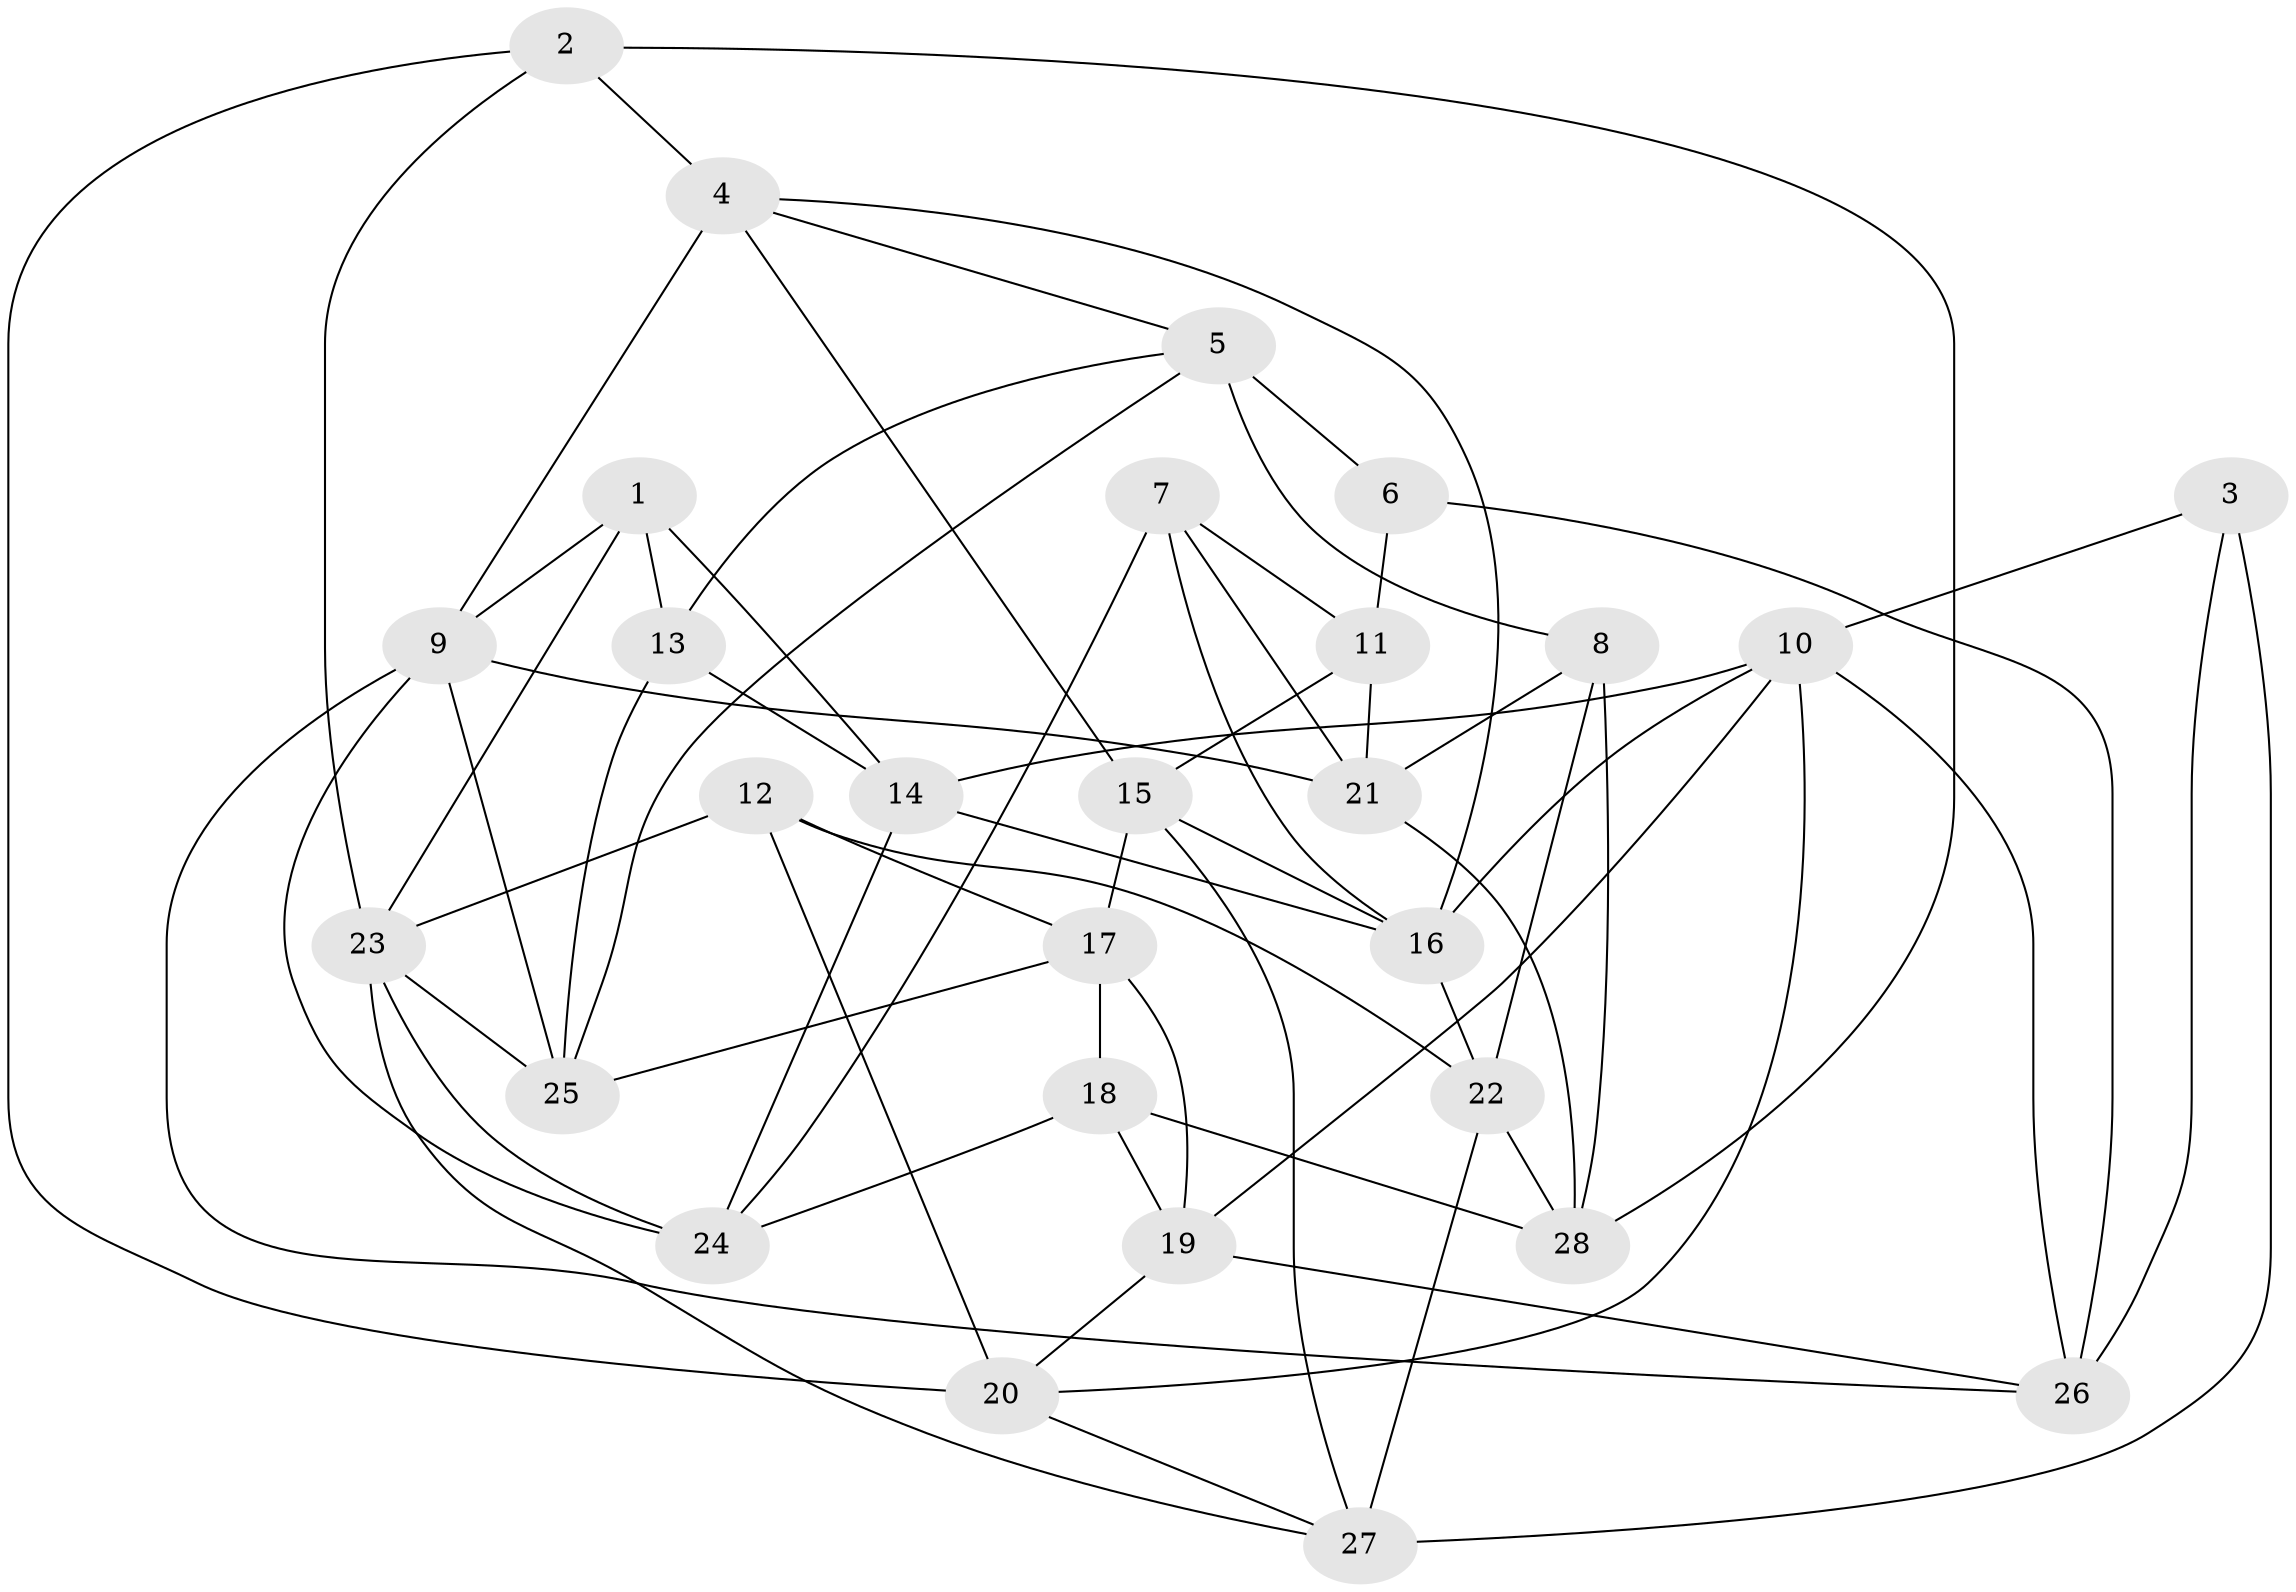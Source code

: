 // original degree distribution, {4: 1.0}
// Generated by graph-tools (version 1.1) at 2025/03/03/09/25 03:03:10]
// undirected, 28 vertices, 66 edges
graph export_dot {
graph [start="1"]
  node [color=gray90,style=filled];
  1;
  2;
  3;
  4;
  5;
  6;
  7;
  8;
  9;
  10;
  11;
  12;
  13;
  14;
  15;
  16;
  17;
  18;
  19;
  20;
  21;
  22;
  23;
  24;
  25;
  26;
  27;
  28;
  1 -- 9 [weight=1.0];
  1 -- 13 [weight=1.0];
  1 -- 14 [weight=1.0];
  1 -- 23 [weight=1.0];
  2 -- 4 [weight=1.0];
  2 -- 20 [weight=1.0];
  2 -- 23 [weight=1.0];
  2 -- 28 [weight=1.0];
  3 -- 10 [weight=1.0];
  3 -- 26 [weight=1.0];
  3 -- 27 [weight=2.0];
  4 -- 5 [weight=1.0];
  4 -- 9 [weight=2.0];
  4 -- 15 [weight=1.0];
  4 -- 16 [weight=1.0];
  5 -- 6 [weight=1.0];
  5 -- 8 [weight=2.0];
  5 -- 13 [weight=1.0];
  5 -- 25 [weight=1.0];
  6 -- 11 [weight=2.0];
  6 -- 26 [weight=3.0];
  7 -- 11 [weight=1.0];
  7 -- 16 [weight=1.0];
  7 -- 21 [weight=1.0];
  7 -- 24 [weight=1.0];
  8 -- 21 [weight=2.0];
  8 -- 22 [weight=1.0];
  8 -- 28 [weight=1.0];
  9 -- 21 [weight=1.0];
  9 -- 24 [weight=1.0];
  9 -- 25 [weight=1.0];
  9 -- 26 [weight=2.0];
  10 -- 14 [weight=1.0];
  10 -- 16 [weight=1.0];
  10 -- 19 [weight=1.0];
  10 -- 20 [weight=1.0];
  10 -- 26 [weight=1.0];
  11 -- 15 [weight=2.0];
  11 -- 21 [weight=1.0];
  12 -- 17 [weight=1.0];
  12 -- 20 [weight=2.0];
  12 -- 22 [weight=2.0];
  12 -- 23 [weight=1.0];
  13 -- 14 [weight=2.0];
  13 -- 25 [weight=2.0];
  14 -- 16 [weight=1.0];
  14 -- 24 [weight=1.0];
  15 -- 16 [weight=1.0];
  15 -- 17 [weight=1.0];
  15 -- 27 [weight=1.0];
  16 -- 22 [weight=1.0];
  17 -- 18 [weight=1.0];
  17 -- 19 [weight=2.0];
  17 -- 25 [weight=1.0];
  18 -- 19 [weight=1.0];
  18 -- 24 [weight=2.0];
  18 -- 28 [weight=2.0];
  19 -- 20 [weight=1.0];
  19 -- 26 [weight=1.0];
  20 -- 27 [weight=1.0];
  21 -- 28 [weight=1.0];
  22 -- 27 [weight=1.0];
  22 -- 28 [weight=1.0];
  23 -- 24 [weight=1.0];
  23 -- 25 [weight=1.0];
  23 -- 27 [weight=1.0];
}
